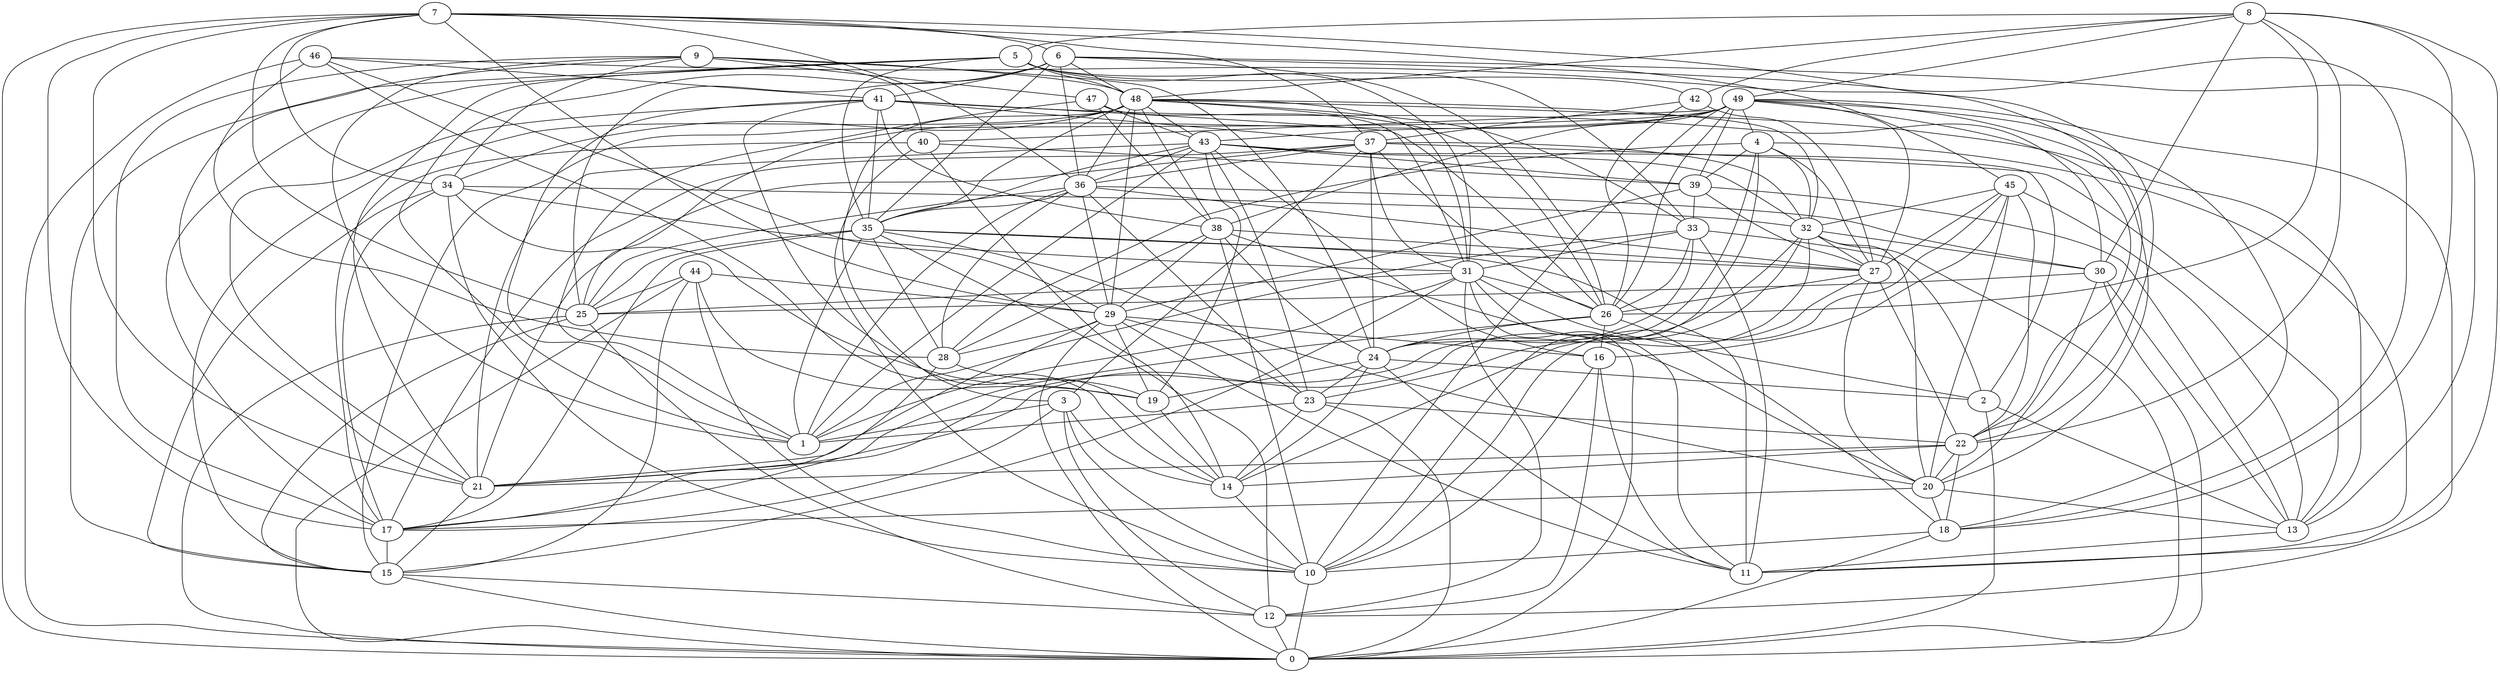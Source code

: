 digraph GG_graph {

subgraph G_graph {
edge [color = black]
"25" -> "12" [dir = none]
"25" -> "0" [dir = none]
"2" -> "0" [dir = none]
"44" -> "15" [dir = none]
"44" -> "0" [dir = none]
"44" -> "25" [dir = none]
"44" -> "19" [dir = none]
"31" -> "1" [dir = none]
"31" -> "11" [dir = none]
"31" -> "0" [dir = none]
"31" -> "15" [dir = none]
"31" -> "25" [dir = none]
"31" -> "26" [dir = none]
"31" -> "2" [dir = none]
"31" -> "12" [dir = none]
"4" -> "11" [dir = none]
"4" -> "28" [dir = none]
"4" -> "27" [dir = none]
"4" -> "39" [dir = none]
"37" -> "13" [dir = none]
"37" -> "17" [dir = none]
"37" -> "3" [dir = none]
"37" -> "24" [dir = none]
"33" -> "24" [dir = none]
"33" -> "31" [dir = none]
"33" -> "2" [dir = none]
"33" -> "26" [dir = none]
"29" -> "0" [dir = none]
"29" -> "21" [dir = none]
"29" -> "11" [dir = none]
"41" -> "30" [dir = none]
"41" -> "38" [dir = none]
"41" -> "26" [dir = none]
"41" -> "35" [dir = none]
"28" -> "19" [dir = none]
"28" -> "17" [dir = none]
"46" -> "41" [dir = none]
"46" -> "14" [dir = none]
"46" -> "22" [dir = none]
"46" -> "28" [dir = none]
"46" -> "0" [dir = none]
"10" -> "0" [dir = none]
"7" -> "25" [dir = none]
"7" -> "22" [dir = none]
"7" -> "36" [dir = none]
"7" -> "17" [dir = none]
"7" -> "45" [dir = none]
"7" -> "21" [dir = none]
"7" -> "29" [dir = none]
"36" -> "30" [dir = none]
"36" -> "23" [dir = none]
"36" -> "35" [dir = none]
"36" -> "27" [dir = none]
"36" -> "28" [dir = none]
"36" -> "25" [dir = none]
"43" -> "35" [dir = none]
"43" -> "32" [dir = none]
"43" -> "21" [dir = none]
"43" -> "1" [dir = none]
"43" -> "23" [dir = none]
"43" -> "39" [dir = none]
"32" -> "20" [dir = none]
"32" -> "21" [dir = none]
"32" -> "17" [dir = none]
"32" -> "23" [dir = none]
"26" -> "24" [dir = none]
"26" -> "18" [dir = none]
"26" -> "16" [dir = none]
"15" -> "12" [dir = none]
"15" -> "0" [dir = none]
"34" -> "15" [dir = none]
"34" -> "32" [dir = none]
"16" -> "10" [dir = none]
"16" -> "11" [dir = none]
"47" -> "43" [dir = none]
"47" -> "31" [dir = none]
"27" -> "26" [dir = none]
"27" -> "22" [dir = none]
"35" -> "20" [dir = none]
"35" -> "25" [dir = none]
"35" -> "1" [dir = none]
"35" -> "28" [dir = none]
"35" -> "11" [dir = none]
"48" -> "31" [dir = none]
"48" -> "13" [dir = none]
"48" -> "26" [dir = none]
"48" -> "35" [dir = none]
"48" -> "29" [dir = none]
"48" -> "38" [dir = none]
"48" -> "3" [dir = none]
"48" -> "36" [dir = none]
"48" -> "43" [dir = none]
"48" -> "34" [dir = none]
"18" -> "0" [dir = none]
"9" -> "21" [dir = none]
"9" -> "17" [dir = none]
"9" -> "48" [dir = none]
"9" -> "40" [dir = none]
"9" -> "34" [dir = none]
"9" -> "47" [dir = none]
"22" -> "14" [dir = none]
"22" -> "18" [dir = none]
"22" -> "21" [dir = none]
"17" -> "15" [dir = none]
"40" -> "17" [dir = none]
"40" -> "10" [dir = none]
"23" -> "22" [dir = none]
"23" -> "14" [dir = none]
"21" -> "15" [dir = none]
"5" -> "21" [dir = none]
"5" -> "15" [dir = none]
"5" -> "48" [dir = none]
"5" -> "35" [dir = none]
"5" -> "42" [dir = none]
"42" -> "37" [dir = none]
"42" -> "26" [dir = none]
"49" -> "38" [dir = none]
"49" -> "27" [dir = none]
"49" -> "12" [dir = none]
"49" -> "40" [dir = none]
"49" -> "39" [dir = none]
"49" -> "18" [dir = none]
"49" -> "26" [dir = none]
"49" -> "43" [dir = none]
"8" -> "5" [dir = none]
"8" -> "26" [dir = none]
"8" -> "30" [dir = none]
"8" -> "49" [dir = none]
"38" -> "20" [dir = none]
"38" -> "28" [dir = none]
"38" -> "24" [dir = none]
"39" -> "33" [dir = none]
"30" -> "25" [dir = none]
"45" -> "22" [dir = none]
"45" -> "32" [dir = none]
"45" -> "13" [dir = none]
"45" -> "16" [dir = none]
"3" -> "1" [dir = none]
"3" -> "12" [dir = none]
"3" -> "14" [dir = none]
"6" -> "48" [dir = none]
"6" -> "26" [dir = none]
"6" -> "18" [dir = none]
"6" -> "1" [dir = none]
"24" -> "2" [dir = none]
"24" -> "19" [dir = none]
"24" -> "11" [dir = none]
"24" -> "14" [dir = none]
"30" -> "13" [dir = none]
"44" -> "29" [dir = none]
"7" -> "37" [dir = none]
"46" -> "29" [dir = none]
"47" -> "1" [dir = none]
"8" -> "48" [dir = none]
"48" -> "32" [dir = none]
"41" -> "37" [dir = none]
"49" -> "10" [dir = none]
"20" -> "13" [dir = none]
"40" -> "14" [dir = none]
"49" -> "4" [dir = none]
"48" -> "33" [dir = none]
"9" -> "24" [dir = none]
"20" -> "18" [dir = none]
"23" -> "0" [dir = none]
"34" -> "17" [dir = none]
"6" -> "13" [dir = none]
"38" -> "27" [dir = none]
"8" -> "22" [dir = none]
"29" -> "23" [dir = none]
"19" -> "14" [dir = none]
"34" -> "10" [dir = none]
"33" -> "1" [dir = none]
"7" -> "0" [dir = none]
"49" -> "15" [dir = none]
"37" -> "21" [dir = none]
"39" -> "29" [dir = none]
"45" -> "27" [dir = none]
"24" -> "23" [dir = none]
"48" -> "15" [dir = none]
"25" -> "15" [dir = none]
"8" -> "11" [dir = none]
"34" -> "19" [dir = none]
"8" -> "42" [dir = none]
"43" -> "36" [dir = none]
"6" -> "35" [dir = none]
"37" -> "31" [dir = none]
"4" -> "24" [dir = none]
"5" -> "17" [dir = none]
"29" -> "19" [dir = none]
"43" -> "2" [dir = none]
"5" -> "31" [dir = none]
"49" -> "25" [dir = none]
"45" -> "20" [dir = none]
"42" -> "27" [dir = none]
"29" -> "28" [dir = none]
"35" -> "12" [dir = none]
"6" -> "41" [dir = none]
"39" -> "27" [dir = none]
"22" -> "20" [dir = none]
"8" -> "18" [dir = none]
"41" -> "21" [dir = none]
"30" -> "0" [dir = none]
"33" -> "11" [dir = none]
"34" -> "31" [dir = none]
"36" -> "1" [dir = none]
"3" -> "17" [dir = none]
"38" -> "10" [dir = none]
"43" -> "16" [dir = none]
"43" -> "19" [dir = none]
"47" -> "38" [dir = none]
"6" -> "25" [dir = none]
"4" -> "32" [dir = none]
"45" -> "10" [dir = none]
"36" -> "29" [dir = none]
"37" -> "32" [dir = none]
"29" -> "16" [dir = none]
"37" -> "36" [dir = none]
"38" -> "29" [dir = none]
"30" -> "20" [dir = none]
"27" -> "14" [dir = none]
"3" -> "10" [dir = none]
"39" -> "13" [dir = none]
"32" -> "27" [dir = none]
"4" -> "10" [dir = none]
"2" -> "13" [dir = none]
"12" -> "0" [dir = none]
"13" -> "11" [dir = none]
"49" -> "22" [dir = none]
"16" -> "12" [dir = none]
"41" -> "1" [dir = none]
"37" -> "26" [dir = none]
"7" -> "34" [dir = none]
"32" -> "30" [dir = none]
"41" -> "14" [dir = none]
"18" -> "10" [dir = none]
"40" -> "39" [dir = none]
"26" -> "21" [dir = none]
"32" -> "0" [dir = none]
"7" -> "6" [dir = none]
"23" -> "1" [dir = none]
"44" -> "10" [dir = none]
"5" -> "33" [dir = none]
"35" -> "27" [dir = none]
"27" -> "20" [dir = none]
"20" -> "17" [dir = none]
"49" -> "20" [dir = none]
"9" -> "1" [dir = none]
"6" -> "36" [dir = none]
"35" -> "17" [dir = none]
"14" -> "10" [dir = none]
}

}
